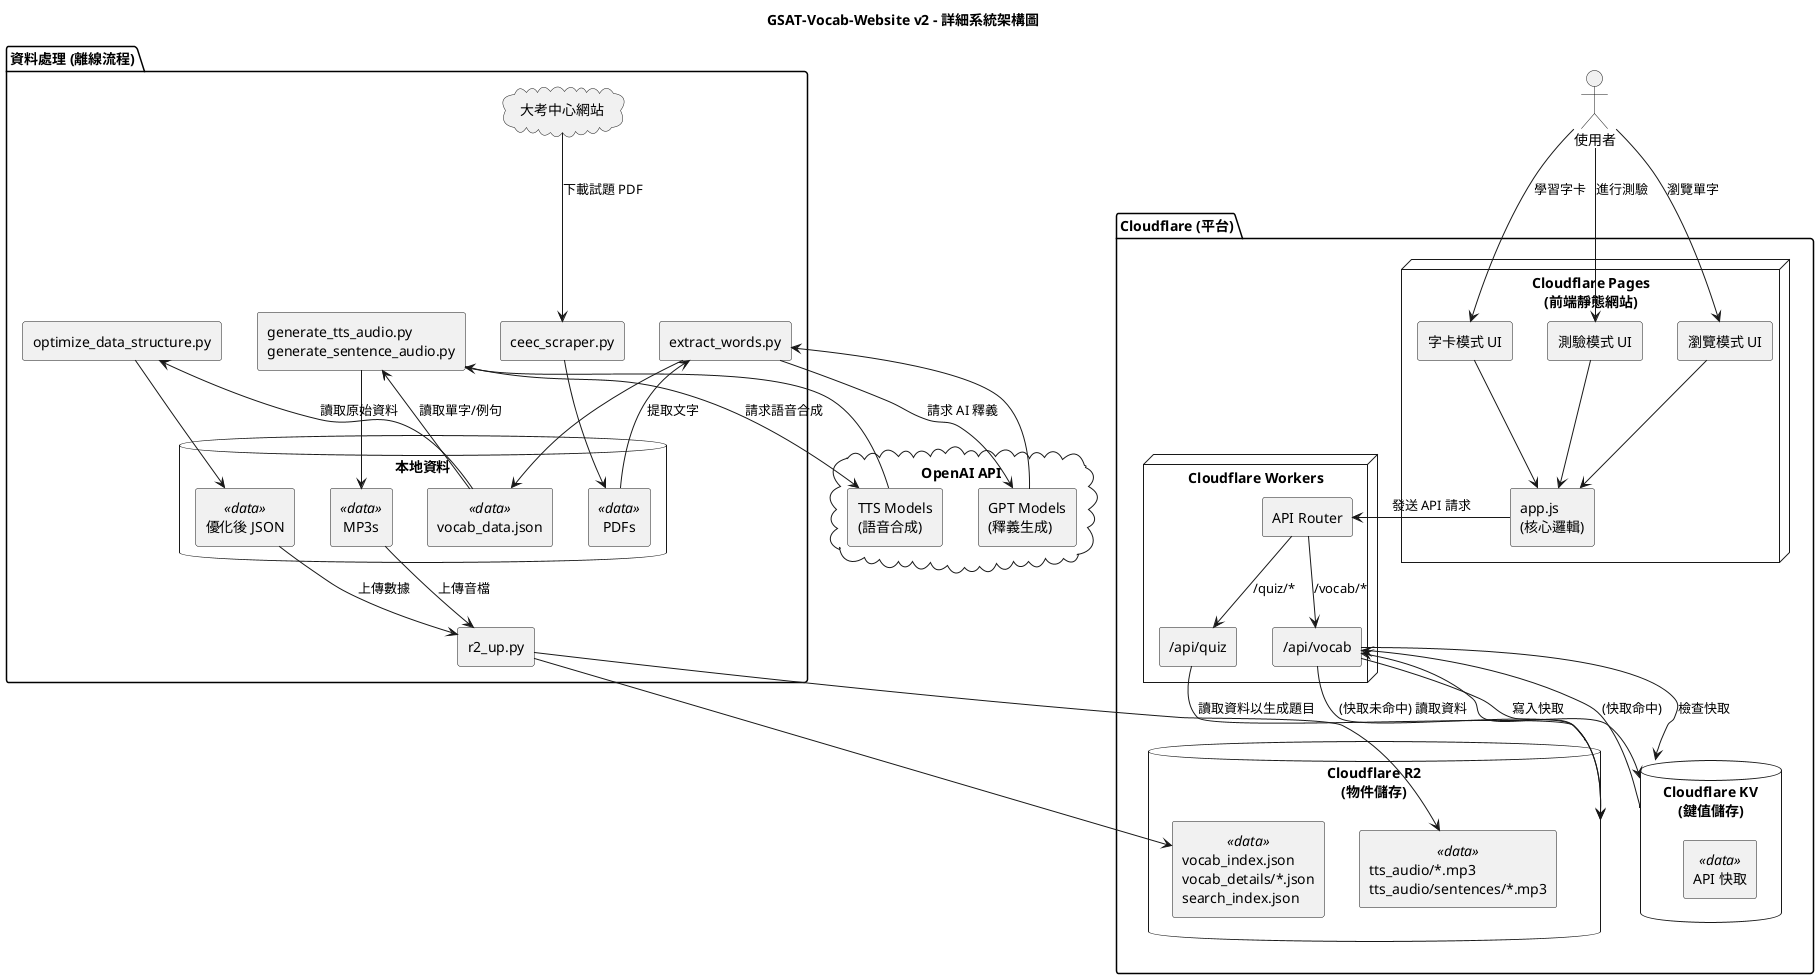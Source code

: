 @startuml
title GSAT-Vocab-Website v2 - 詳細系統架構圖

' '!theme vibrant' 在部分 PlantUML 版本不支援，可能觸發 ERROR 3
' 如需主題，可改用支援度較高的主題或更新 PlantUML 後再啟用
' !theme vibrant
skinparam shadowing false
skinparam componentStyle rectangle
skinparam wrapWidth 200
' 舊版 PlantUML 對於 'skinparam rectangle<<stereotype>>' 的語法支援不一致
' 為迴避 ERROR 3，暫時註解此設定；若需隱藏 stereotype，可改用全域
' 'skinparam StereotypeFontSize' 或升級 PlantUML 版本後再啟用
' skinparam rectangle<<data>> {
'     StereotypeFontSize 0
' }

actor "使用者" as User

package "Cloudflare (平台)" {
    node "Cloudflare Pages\n(前端靜態網站)" as Pages {
        component "瀏覽模式 UI" as BrowseUI
        component "字卡模式 UI" as FlashcardUI
        component "測驗模式 UI" as QuizUI
        component "app.js\n(核心邏輯)" as AppJS
    }

    node "Cloudflare Workers" as Workers {
        component "API Router" as Router
        component "/api/vocab" as VocabAPI
        component "/api/quiz" as QuizAPI
    }

    database "Cloudflare R2\n(物件儲存)" as R2 {
        rectangle "vocab_index.json\nvocab_details/*.json\nsearch_index.json" as R2Data <<data>>
        rectangle "tts_audio/*.mp3\ntts_audio/sentences/*.mp3" as R2Audio <<data>>
    }

    database "Cloudflare KV\n(鍵值儲存)" as KV {
        rectangle "API 快取" as Cache <<data>>
    }
}

package "資料處理 (離線流程)" {
    cloud "大考中心網站" as CEEC
    
    component "ceec_scraper.py" as Scraper
    component "extract_words.py" as Extractor
    component "generate_tts_audio.py\ngenerate_sentence_audio.py" as TTSGenerator
    component "optimize_data_structure.py" as Optimizer
    component "r2_up.py" as Uploader

    database "本地資料" as LocalData {
        rectangle "PDFs" as PDFs <<data>>
        rectangle "vocab_data.json" as VocabJSON <<data>>
        rectangle "MP3s" as LocalMP3s <<data>>
        rectangle "優化後 JSON" as OptimizedJSON <<data>>
    }
}

cloud "OpenAI API" as OpenAI {
    component "GPT Models\n(釋義生成)" as GPT
    component "TTS Models\n(語音合成)" as TTS
}


' Frontend Flow
User --> BrowseUI : 瀏覽單字
User --> FlashcardUI : 學習字卡
User --> QuizUI : 進行測驗

BrowseUI --> AppJS
FlashcardUI --> AppJS
QuizUI --> AppJS

AppJS -> Router : 發送 API 請求

' Backend Flow
Router --> VocabAPI : /vocab/*
Router --> QuizAPI : /quiz/*

VocabAPI --> KV : 檢查快取
KV --> VocabAPI : (快取命中)
VocabAPI --> R2 : (快取未命中) 讀取資料
R2 --> VocabAPI
VocabAPI --> KV : 寫入快取

QuizAPI --> R2 : 讀取資料以生成題目

' Data Processing Flow
CEEC --> Scraper : 下載試題 PDF
Scraper --> PDFs

PDFs --> Extractor : 提取文字
Extractor --> GPT : 請求 AI 釋義
GPT --> Extractor
Extractor --> VocabJSON

VocabJSON --> TTSGenerator : 讀取單字/例句
TTSGenerator --> TTS : 請求語音合成
TTS --> TTSGenerator
TTSGenerator --> LocalMP3s

VocabJSON --> Optimizer : 讀取原始資料
Optimizer --> OptimizedJSON

OptimizedJSON --> Uploader : 上傳數據
LocalMP3s --> Uploader : 上傳音檔
Uploader --> R2Data
Uploader --> R2Audio

@enduml

